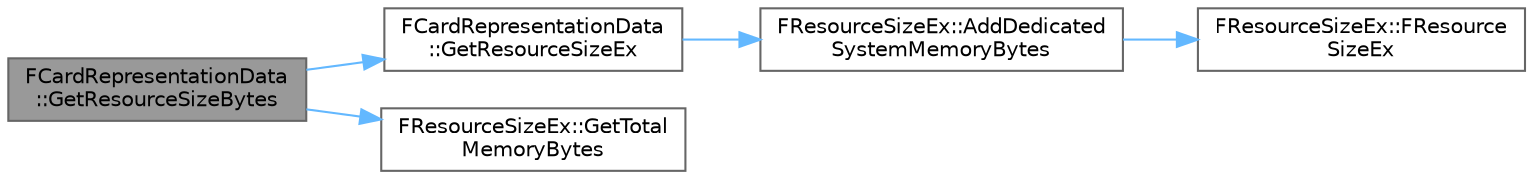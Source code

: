 digraph "FCardRepresentationData::GetResourceSizeBytes"
{
 // INTERACTIVE_SVG=YES
 // LATEX_PDF_SIZE
  bgcolor="transparent";
  edge [fontname=Helvetica,fontsize=10,labelfontname=Helvetica,labelfontsize=10];
  node [fontname=Helvetica,fontsize=10,shape=box,height=0.2,width=0.4];
  rankdir="LR";
  Node1 [id="Node000001",label="FCardRepresentationData\l::GetResourceSizeBytes",height=0.2,width=0.4,color="gray40", fillcolor="grey60", style="filled", fontcolor="black",tooltip=" "];
  Node1 -> Node2 [id="edge1_Node000001_Node000002",color="steelblue1",style="solid",tooltip=" "];
  Node2 [id="Node000002",label="FCardRepresentationData\l::GetResourceSizeEx",height=0.2,width=0.4,color="grey40", fillcolor="white", style="filled",URL="$d4/d72/classFCardRepresentationData.html#a918d0c82760112515cd19c4c0a712fbf",tooltip=" "];
  Node2 -> Node3 [id="edge2_Node000002_Node000003",color="steelblue1",style="solid",tooltip=" "];
  Node3 [id="Node000003",label="FResourceSizeEx::AddDedicated\lSystemMemoryBytes",height=0.2,width=0.4,color="grey40", fillcolor="white", style="filled",URL="$da/dcf/structFResourceSizeEx.html#a9cea1bf688393c60af3d907649d70853",tooltip=" "];
  Node3 -> Node4 [id="edge3_Node000003_Node000004",color="steelblue1",style="solid",tooltip=" "];
  Node4 [id="Node000004",label="FResourceSizeEx::FResource\lSizeEx",height=0.2,width=0.4,color="grey40", fillcolor="white", style="filled",URL="$da/dcf/structFResourceSizeEx.html#aeaf7df82c0e5db2c4c82539a8635edea",tooltip="Default constructor."];
  Node1 -> Node5 [id="edge4_Node000001_Node000005",color="steelblue1",style="solid",tooltip=" "];
  Node5 [id="Node000005",label="FResourceSizeEx::GetTotal\lMemoryBytes",height=0.2,width=0.4,color="grey40", fillcolor="white", style="filled",URL="$da/dcf/structFResourceSizeEx.html#a5833e9354439f403d17c9849e0f171ae",tooltip="Get the total number of bytes allocated from any memory."];
}
